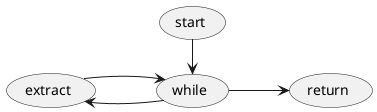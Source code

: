@startuml
skinparam monochrome true
left to right direction

usecase (while) as while
usecase (extract) as blank1
usecase (return) as blank2

(start) -> while
while -left--> blank1 
blank1 --> while
while --> blank2 
@enduml
